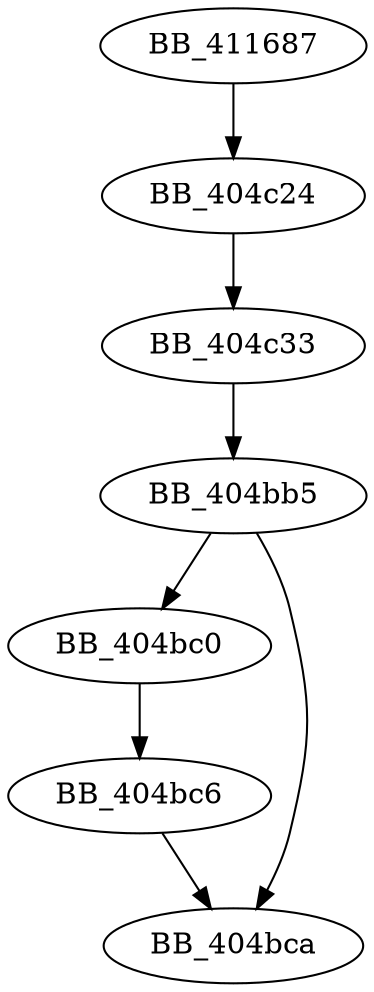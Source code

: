 DiGraph sub_411687{
BB_404bb5->BB_404bc0
BB_404bb5->BB_404bca
BB_404bc0->BB_404bc6
BB_404bc6->BB_404bca
BB_404c24->BB_404c33
BB_404c33->BB_404bb5
BB_411687->BB_404c24
}
